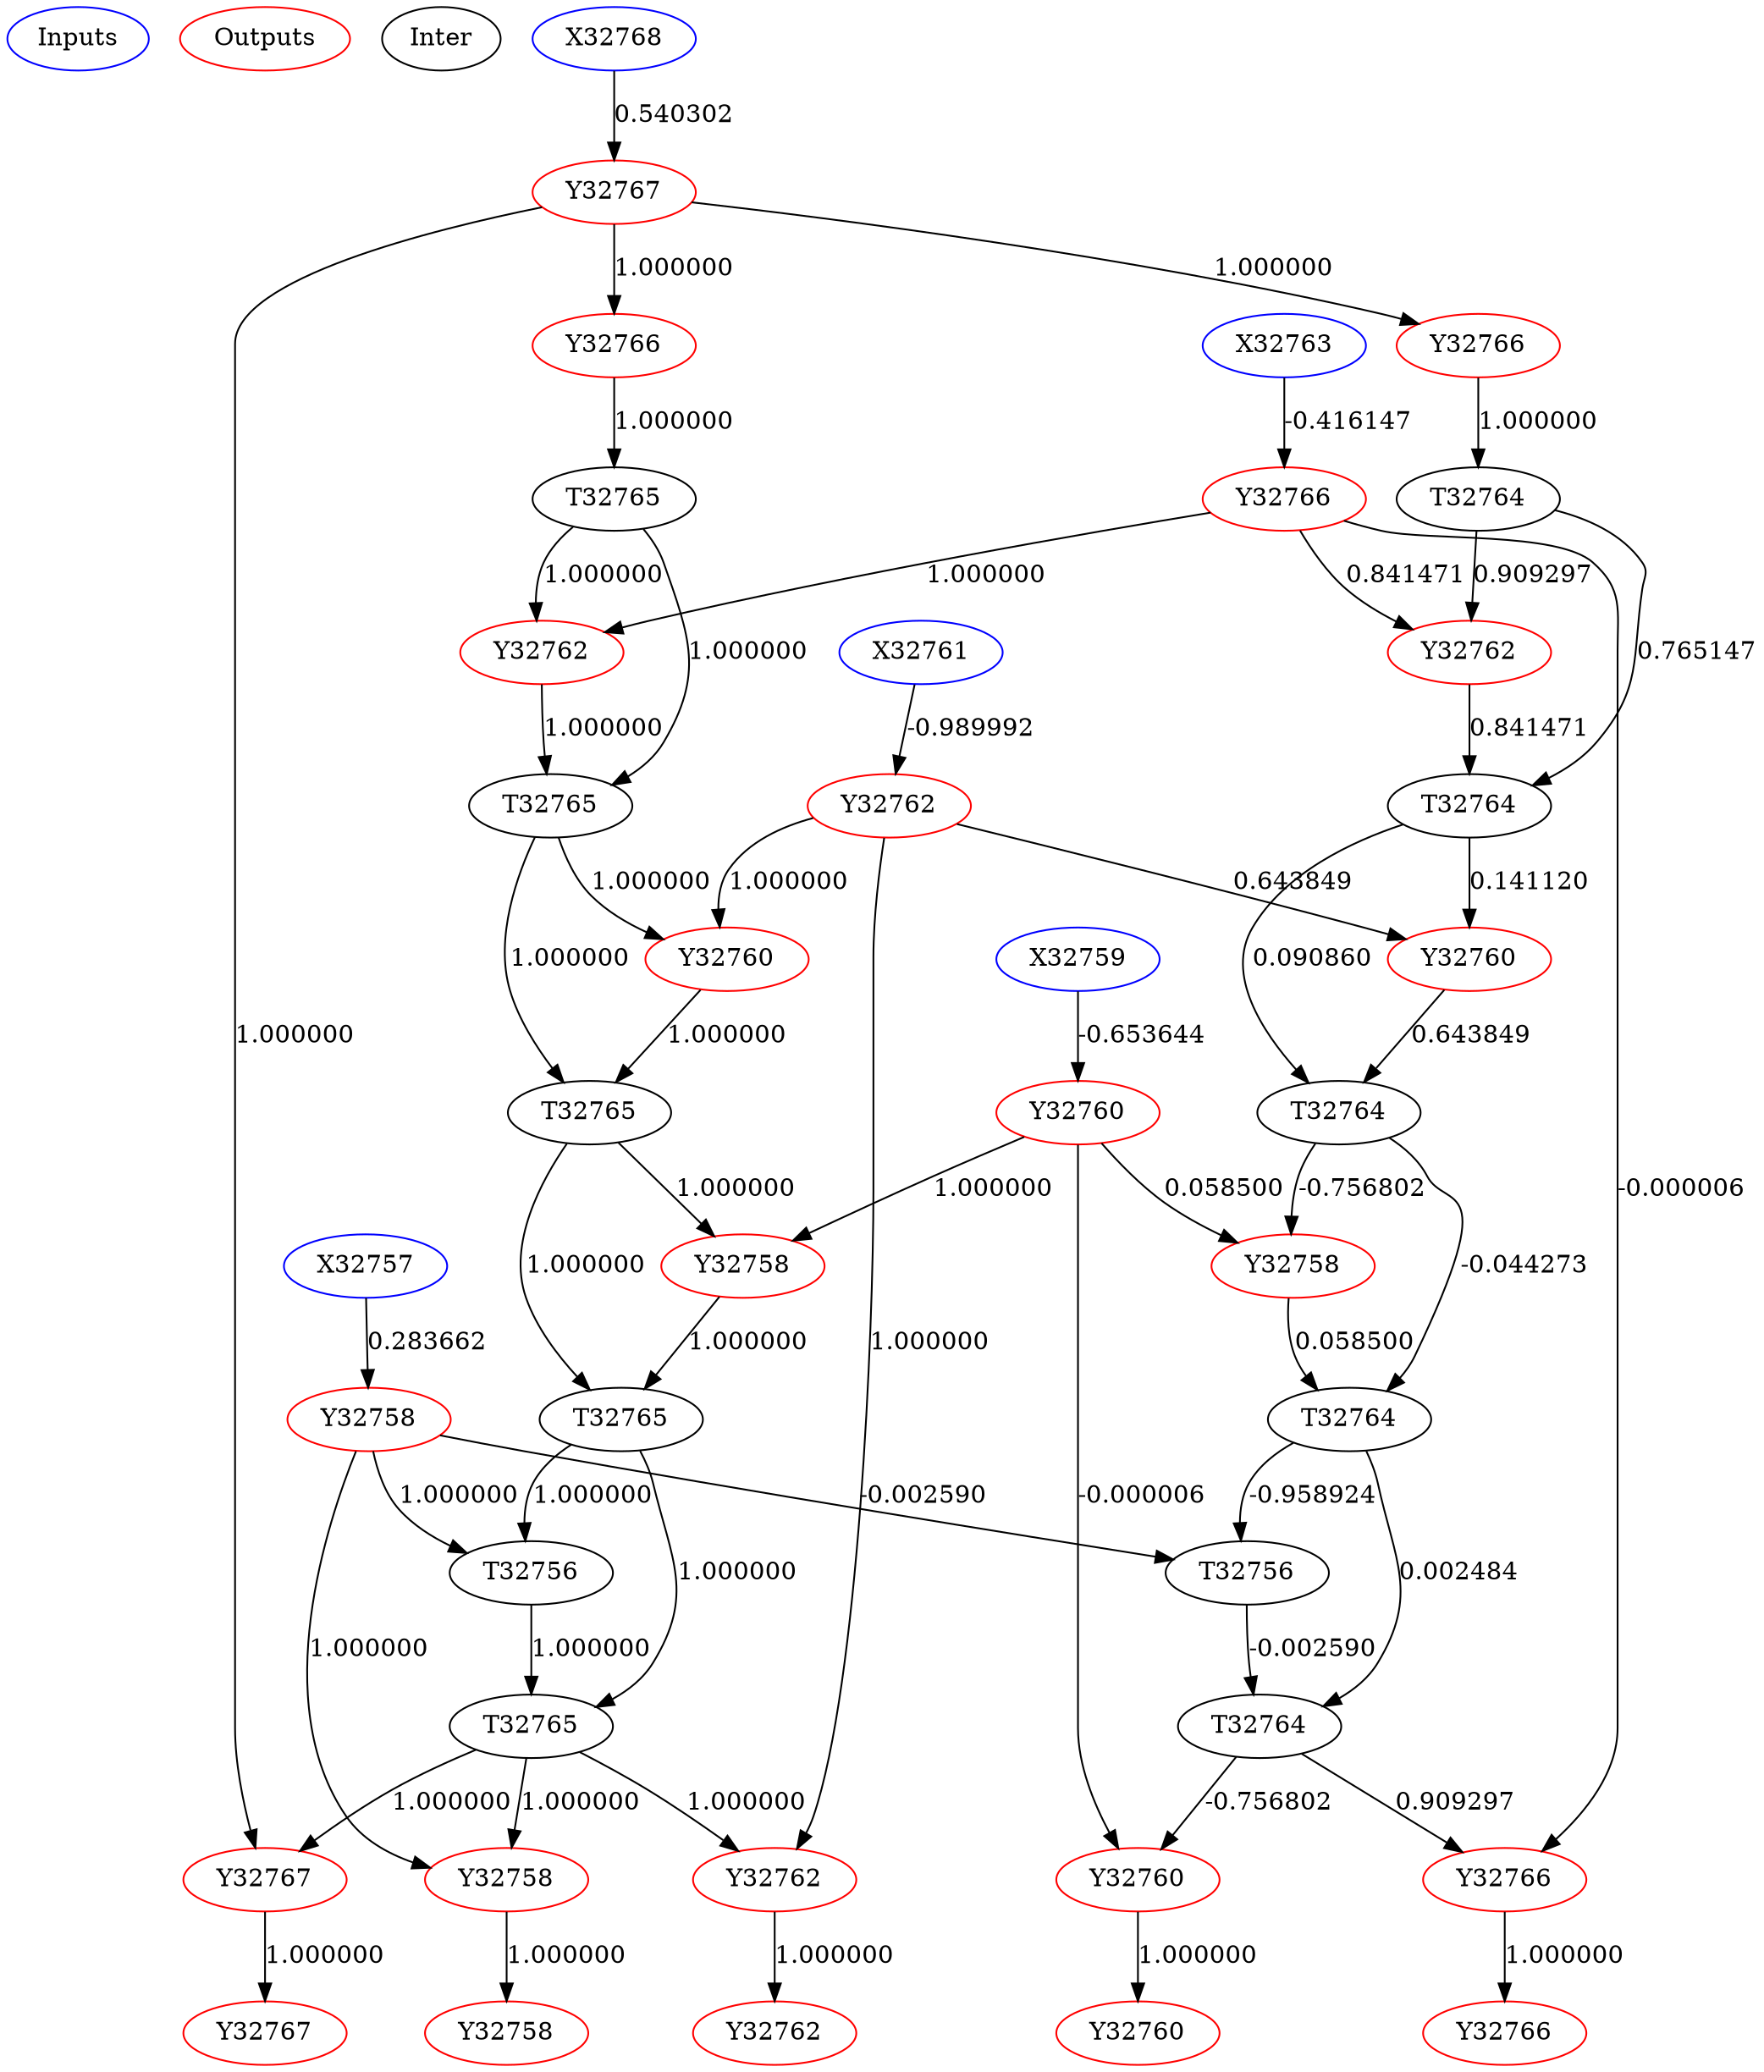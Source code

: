 digraph Net {
Inputs [label = "Inputs", color="blue"];
Outputs [label = "Outputs", color="red"];
Inter [label = "Inter"];
A32768_1 [label = "X32768", color="blue"];
A32767_1 [label = "Y32767", color="red"];
A32768_1 -> A32767_1 [label="0.540302"];
A32766_1 [label = "Y32766", color="red"];
A32767_1 -> A32766_1 [label="1.000000"];
A32765_1 [label = "T32765", color="black"];
A32766_1 -> A32765_1 [label="1.000000"];
A32766_2 [label = "Y32766", color="red"];
A32767_1 -> A32766_2 [label="1.000000"];
A32764_1 [label = "T32764", color="black"];
A32766_2 -> A32764_1 [label="1.000000"];
A32763_1 [label = "X32763", color="blue"];
A32766_3 [label = "Y32766", color="red"];
A32763_1 -> A32766_3 [label="-0.416147"];
A32762_1 [label = "Y32762", color="red"];
A32765_1 -> A32762_1 [label="1.000000"];
A32766_3 -> A32762_1 [label="1.000000"];
A32765_2 [label = "T32765", color="black"];
A32765_1 -> A32765_2 [label="1.000000"];
A32762_1 -> A32765_2 [label="1.000000"];
A32762_2 [label = "Y32762", color="red"];
A32764_1 -> A32762_2 [label="0.909297"];
A32766_3 -> A32762_2 [label="0.841471"];
A32764_2 [label = "T32764", color="black"];
A32764_1 -> A32764_2 [label="0.765147"];
A32762_2 -> A32764_2 [label="0.841471"];
A32761_1 [label = "X32761", color="blue"];
A32762_3 [label = "Y32762", color="red"];
A32761_1 -> A32762_3 [label="-0.989992"];
A32760_1 [label = "Y32760", color="red"];
A32765_2 -> A32760_1 [label="1.000000"];
A32762_3 -> A32760_1 [label="1.000000"];
A32765_3 [label = "T32765", color="black"];
A32765_2 -> A32765_3 [label="1.000000"];
A32760_1 -> A32765_3 [label="1.000000"];
A32760_2 [label = "Y32760", color="red"];
A32764_2 -> A32760_2 [label="0.141120"];
A32762_3 -> A32760_2 [label="0.643849"];
A32764_3 [label = "T32764", color="black"];
A32764_2 -> A32764_3 [label="0.090860"];
A32760_2 -> A32764_3 [label="0.643849"];
A32759_1 [label = "X32759", color="blue"];
A32760_3 [label = "Y32760", color="red"];
A32759_1 -> A32760_3 [label="-0.653644"];
A32758_1 [label = "Y32758", color="red"];
A32765_3 -> A32758_1 [label="1.000000"];
A32760_3 -> A32758_1 [label="1.000000"];
A32765_4 [label = "T32765", color="black"];
A32765_3 -> A32765_4 [label="1.000000"];
A32758_1 -> A32765_4 [label="1.000000"];
A32758_2 [label = "Y32758", color="red"];
A32764_3 -> A32758_2 [label="-0.756802"];
A32760_3 -> A32758_2 [label="0.058500"];
A32764_4 [label = "T32764", color="black"];
A32764_3 -> A32764_4 [label="-0.044273"];
A32758_2 -> A32764_4 [label="0.058500"];
A32757_1 [label = "X32757", color="blue"];
A32758_3 [label = "Y32758", color="red"];
A32757_1 -> A32758_3 [label="0.283662"];
A32756_1 [label = "T32756", color="black"];
A32765_4 -> A32756_1 [label="1.000000"];
A32758_3 -> A32756_1 [label="1.000000"];
A32765_5 [label = "T32765", color="black"];
A32765_4 -> A32765_5 [label="1.000000"];
A32756_1 -> A32765_5 [label="1.000000"];
A32756_2 [label = "T32756", color="black"];
A32764_4 -> A32756_2 [label="-0.958924"];
A32758_3 -> A32756_2 [label="-0.002590"];
A32764_5 [label = "T32764", color="black"];
A32764_4 -> A32764_5 [label="0.002484"];
A32756_2 -> A32764_5 [label="-0.002590"];
A32767_2 [label = "Y32767", color="red"];
A32767_1 -> A32767_2 [label="1.000000"];
A32765_5 -> A32767_2 [label="1.000000"];
A32766_4 [label = "Y32766", color="red"];
A32766_3 -> A32766_4 [label="-0.000006"];
A32764_5 -> A32766_4 [label="0.909297"];
A32762_4 [label = "Y32762", color="red"];
A32762_3 -> A32762_4 [label="1.000000"];
A32765_5 -> A32762_4 [label="1.000000"];
A32760_4 [label = "Y32760", color="red"];
A32760_3 -> A32760_4 [label="-0.000006"];
A32764_5 -> A32760_4 [label="-0.756802"];
A32758_4 [label = "Y32758", color="red"];
A32758_3 -> A32758_4 [label="1.000000"];
A32765_5 -> A32758_4 [label="1.000000"];
A32767_3 [label = "Y32767", color="red"];
A32767_2 -> A32767_3 [label="1.000000"];
A32766_5 [label = "Y32766", color="red"];
A32766_4 -> A32766_5 [label="1.000000"];
A32762_5 [label = "Y32762", color="red"];
A32762_4 -> A32762_5 [label="1.000000"];
A32760_5 [label = "Y32760", color="red"];
A32760_4 -> A32760_5 [label="1.000000"];
A32758_5 [label = "Y32758", color="red"];
A32758_4 -> A32758_5 [label="1.000000"];
}